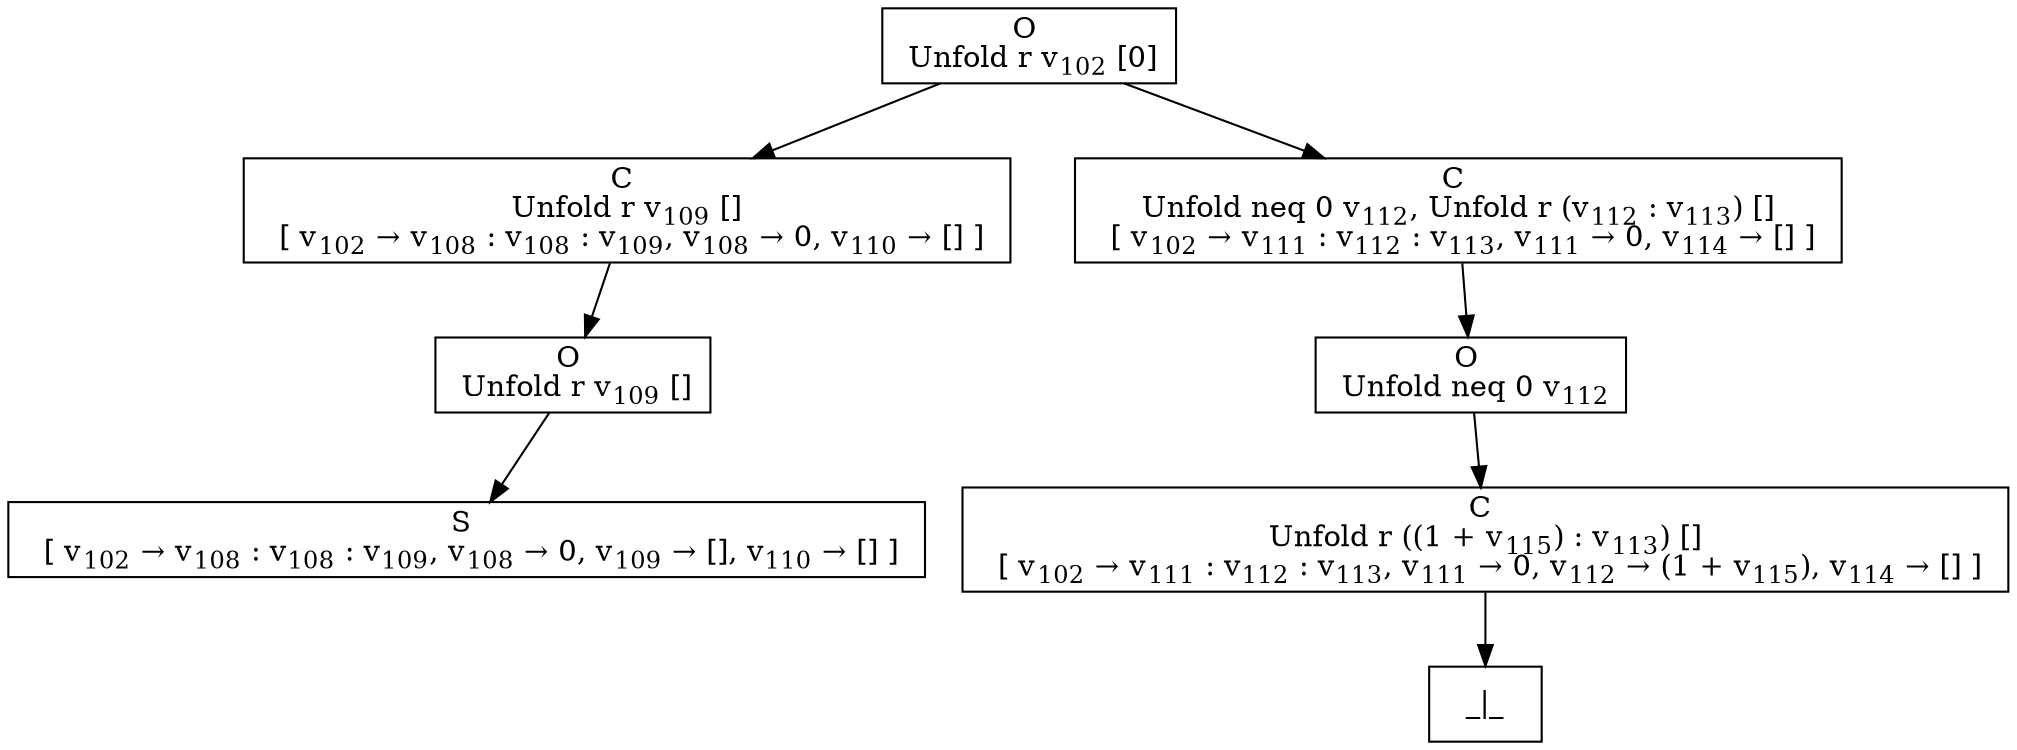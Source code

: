 digraph {
    graph [rankdir=TB
          ,bgcolor=transparent];
    node [shape=box
         ,fillcolor=white
         ,style=filled];
    0 [label=<O <BR/> Unfold r v<SUB>102</SUB> [0]>];
    1 [label=<C <BR/> Unfold r v<SUB>109</SUB> [] <BR/>  [ v<SUB>102</SUB> &rarr; v<SUB>108</SUB> : v<SUB>108</SUB> : v<SUB>109</SUB>, v<SUB>108</SUB> &rarr; 0, v<SUB>110</SUB> &rarr; [] ] >];
    2 [label=<C <BR/> Unfold neq 0 v<SUB>112</SUB>, Unfold r (v<SUB>112</SUB> : v<SUB>113</SUB>) [] <BR/>  [ v<SUB>102</SUB> &rarr; v<SUB>111</SUB> : v<SUB>112</SUB> : v<SUB>113</SUB>, v<SUB>111</SUB> &rarr; 0, v<SUB>114</SUB> &rarr; [] ] >];
    3 [label=<O <BR/> Unfold r v<SUB>109</SUB> []>];
    4 [label=<S <BR/>  [ v<SUB>102</SUB> &rarr; v<SUB>108</SUB> : v<SUB>108</SUB> : v<SUB>109</SUB>, v<SUB>108</SUB> &rarr; 0, v<SUB>109</SUB> &rarr; [], v<SUB>110</SUB> &rarr; [] ] >];
    5 [label=<O <BR/> Unfold neq 0 v<SUB>112</SUB>>];
    6 [label=<C <BR/> Unfold r ((1 + v<SUB>115</SUB>) : v<SUB>113</SUB>) [] <BR/>  [ v<SUB>102</SUB> &rarr; v<SUB>111</SUB> : v<SUB>112</SUB> : v<SUB>113</SUB>, v<SUB>111</SUB> &rarr; 0, v<SUB>112</SUB> &rarr; (1 + v<SUB>115</SUB>), v<SUB>114</SUB> &rarr; [] ] >];
    7 [label=<_|_>];
    0 -> 1 [label=""];
    0 -> 2 [label=""];
    1 -> 3 [label=""];
    2 -> 5 [label=""];
    3 -> 4 [label=""];
    5 -> 6 [label=""];
    6 -> 7 [label=""];
}